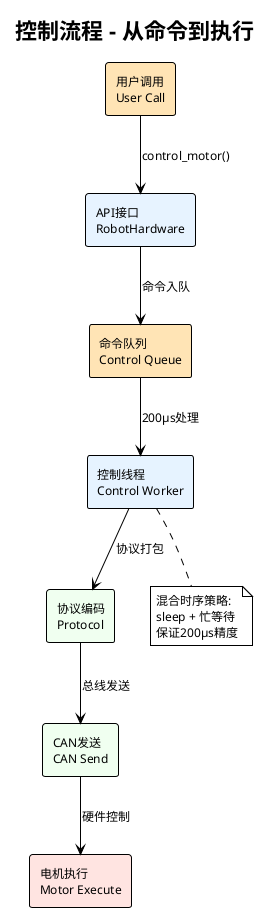 @startuml Control_Flow
!theme plain
title 控制流程 - 从命令到执行

skinparam backgroundColor #FFFFFF
skinparam defaultFontSize 12
skinparam direction left to right

rectangle "用户调用\nUser Call" as User #FFE4B5
rectangle "API接口\nRobotHardware" as API #E7F3FF
rectangle "命令队列\nControl Queue" as Queue #FFE4B5
rectangle "控制线程\nControl Worker" as Thread #E6F3FF
rectangle "协议编码\nProtocol" as Protocol #F0FFF0
rectangle "CAN发送\nCAN Send" as CAN #F0FFF0
rectangle "电机执行\nMotor Execute" as Motor #FFE4E1

User --> API : control_motor()
API --> Queue : 命令入队
Queue --> Thread : 200μs处理
Thread --> Protocol : 协议打包
Protocol --> CAN : 总线发送
CAN --> Motor : 硬件控制

note bottom of Thread
混合时序策略:
sleep + 忙等待
保证200μs精度
end note

@enduml